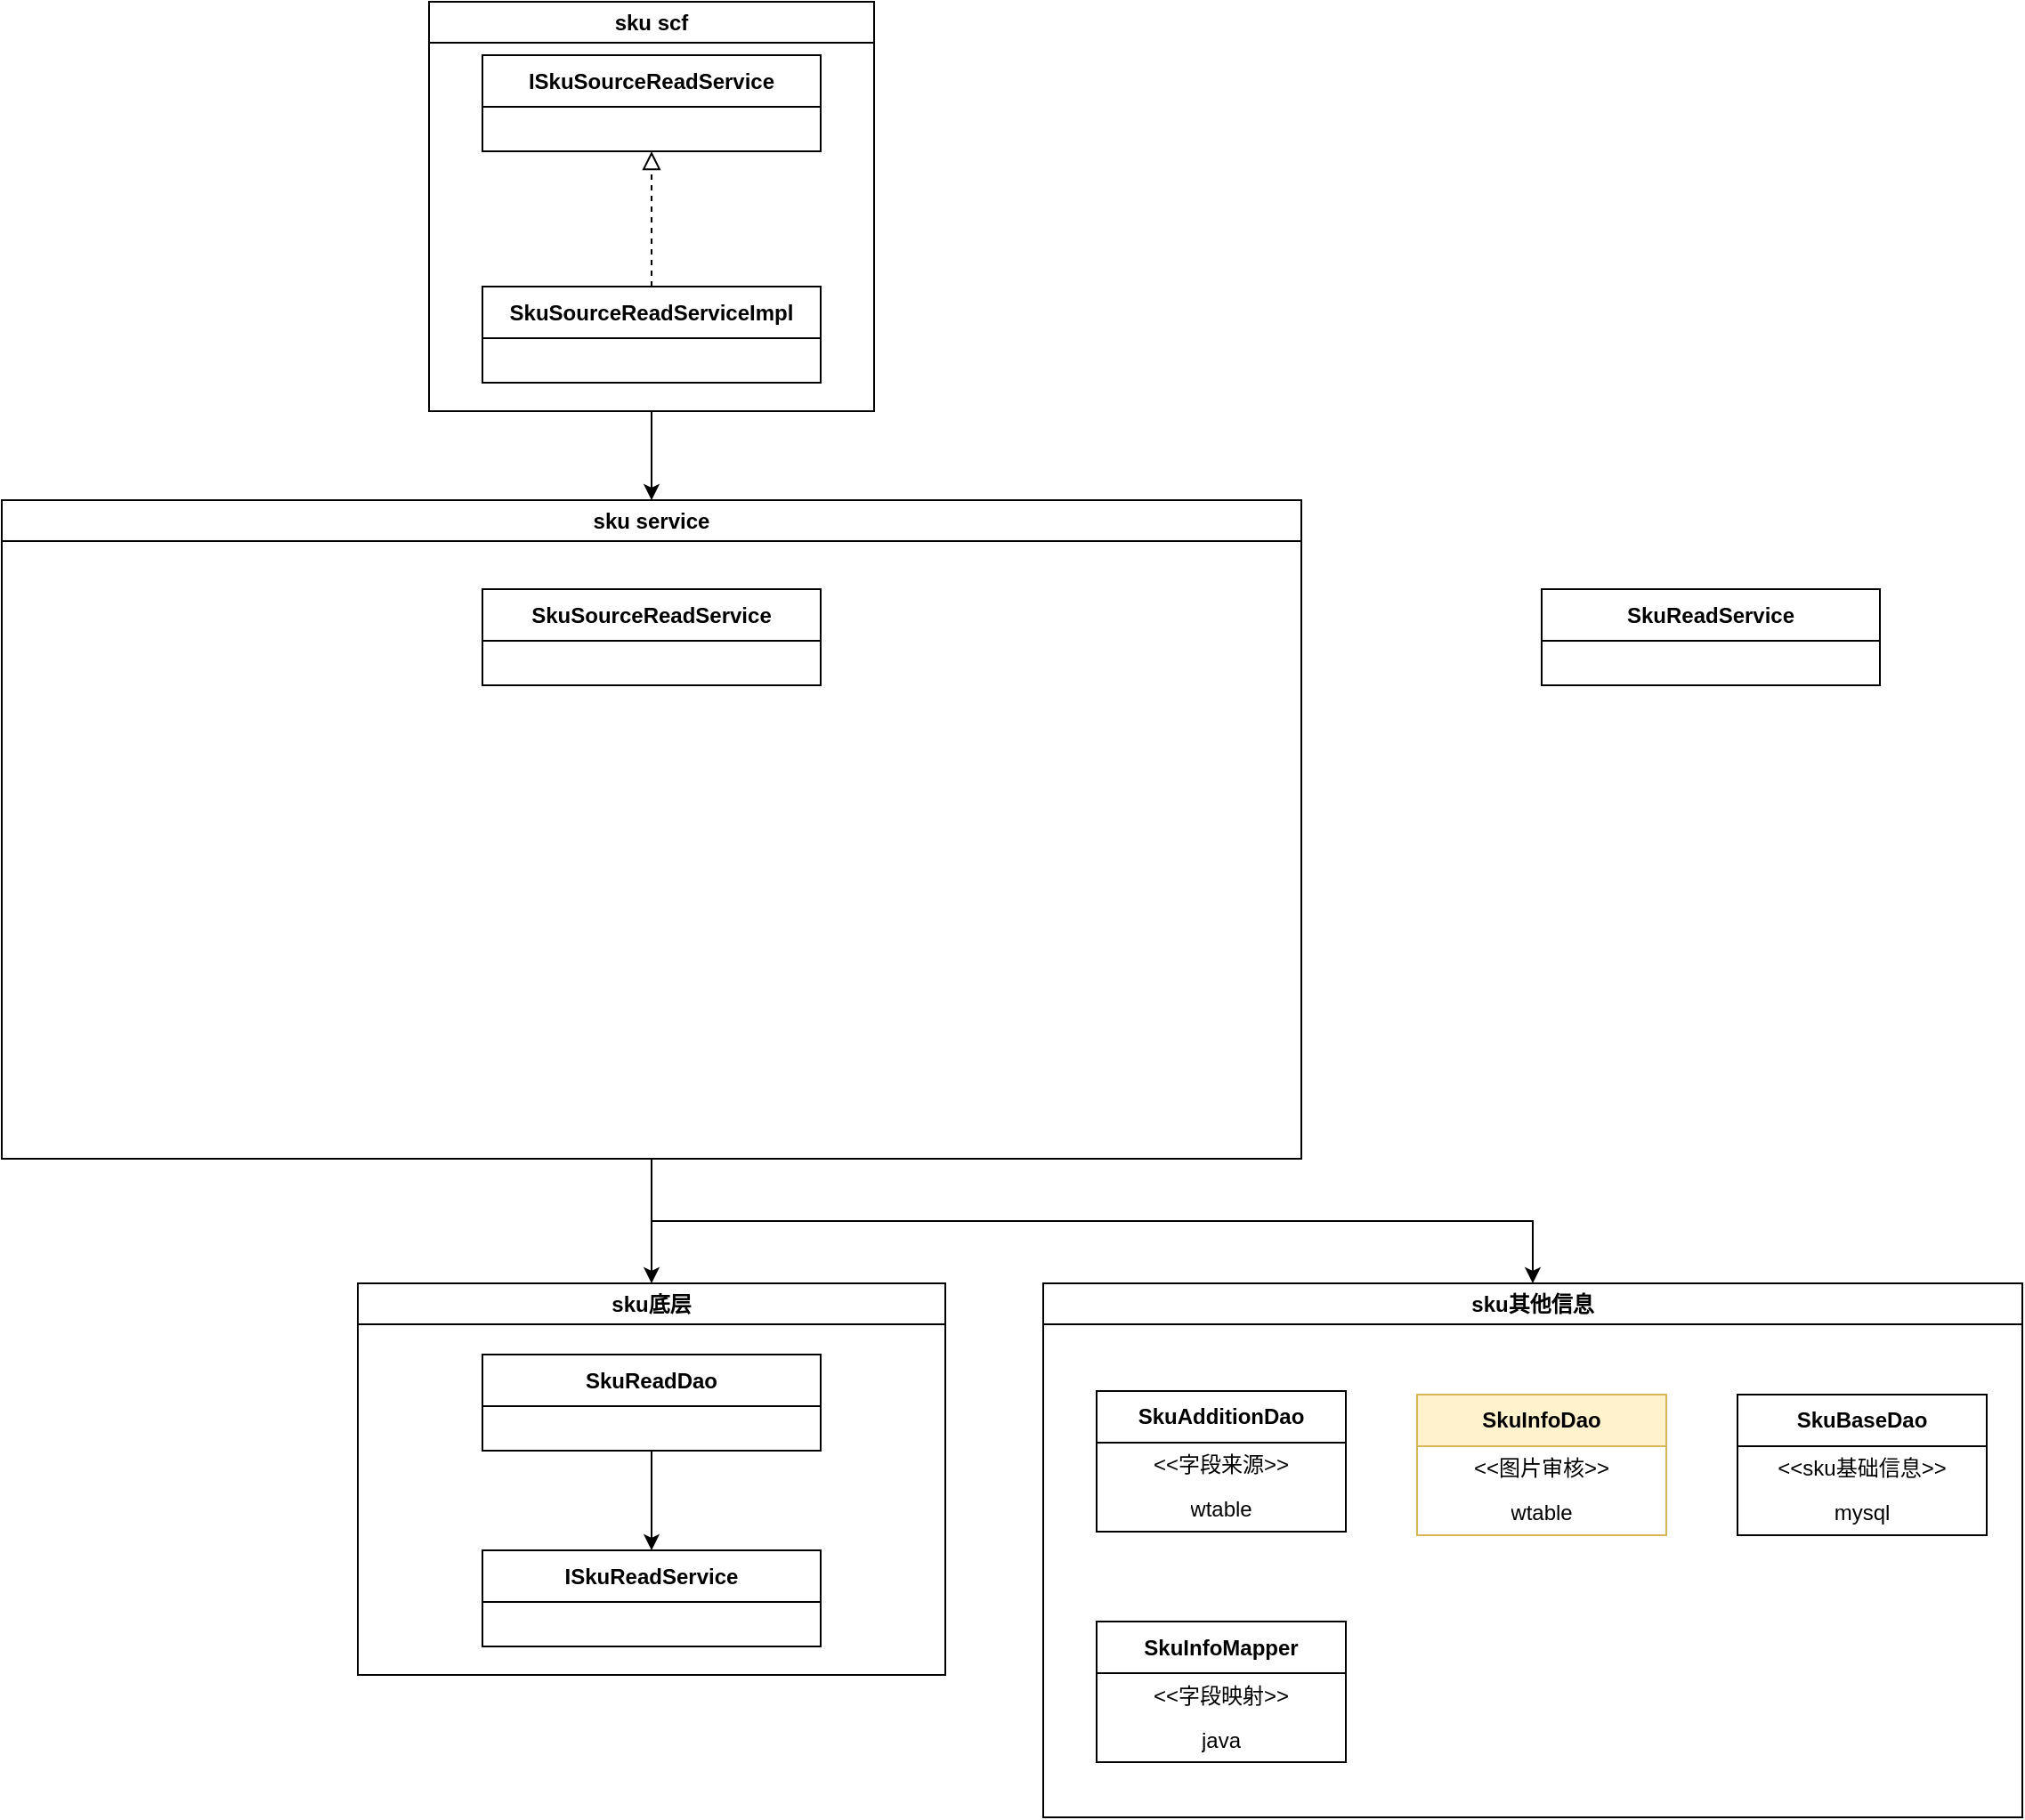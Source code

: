<mxfile version="21.1.2" type="github">
  <diagram name="第 1 页" id="BndNgIJzRDe3G5UoNYTP">
    <mxGraphModel dx="2121" dy="2105" grid="1" gridSize="10" guides="1" tooltips="1" connect="1" arrows="1" fold="1" page="1" pageScale="1" pageWidth="827" pageHeight="1169" math="0" shadow="0">
      <root>
        <mxCell id="0" />
        <mxCell id="1" parent="0" />
        <mxCell id="i1syKJWaKquGhpQjHUvx-15" value="sku底层" style="swimlane;whiteSpace=wrap;html=1;" vertex="1" parent="1">
          <mxGeometry x="15" y="530" width="330" height="220" as="geometry" />
        </mxCell>
        <mxCell id="i1syKJWaKquGhpQjHUvx-11" value="SkuReadDao" style="swimlane;fontStyle=1;align=center;verticalAlign=middle;childLayout=stackLayout;horizontal=1;startSize=29;horizontalStack=0;resizeParent=1;resizeParentMax=0;resizeLast=0;collapsible=0;marginBottom=0;html=1;whiteSpace=wrap;" vertex="1" parent="i1syKJWaKquGhpQjHUvx-15">
          <mxGeometry x="70" y="40" width="190" height="54" as="geometry" />
        </mxCell>
        <mxCell id="i1syKJWaKquGhpQjHUvx-13" value="ISkuReadService" style="swimlane;fontStyle=1;align=center;verticalAlign=middle;childLayout=stackLayout;horizontal=1;startSize=29;horizontalStack=0;resizeParent=1;resizeParentMax=0;resizeLast=0;collapsible=0;marginBottom=0;html=1;whiteSpace=wrap;" vertex="1" parent="i1syKJWaKquGhpQjHUvx-15">
          <mxGeometry x="70" y="150" width="190" height="54" as="geometry" />
        </mxCell>
        <mxCell id="i1syKJWaKquGhpQjHUvx-14" style="edgeStyle=orthogonalEdgeStyle;rounded=0;orthogonalLoop=1;jettySize=auto;html=1;entryX=0.5;entryY=0;entryDx=0;entryDy=0;" edge="1" parent="i1syKJWaKquGhpQjHUvx-15" source="i1syKJWaKquGhpQjHUvx-11" target="i1syKJWaKquGhpQjHUvx-13">
          <mxGeometry relative="1" as="geometry" />
        </mxCell>
        <mxCell id="i1syKJWaKquGhpQjHUvx-21" style="edgeStyle=orthogonalEdgeStyle;rounded=0;orthogonalLoop=1;jettySize=auto;html=1;entryX=0.5;entryY=0;entryDx=0;entryDy=0;" edge="1" parent="1" source="i1syKJWaKquGhpQjHUvx-16" target="i1syKJWaKquGhpQjHUvx-20">
          <mxGeometry relative="1" as="geometry" />
        </mxCell>
        <mxCell id="i1syKJWaKquGhpQjHUvx-16" value="sku scf" style="swimlane;whiteSpace=wrap;html=1;" vertex="1" parent="1">
          <mxGeometry x="55" y="-190" width="250" height="230" as="geometry" />
        </mxCell>
        <mxCell id="i1syKJWaKquGhpQjHUvx-3" value="ISkuSourceReadService" style="swimlane;fontStyle=1;align=center;verticalAlign=middle;childLayout=stackLayout;horizontal=1;startSize=29;horizontalStack=0;resizeParent=1;resizeParentMax=0;resizeLast=0;collapsible=0;marginBottom=0;html=1;whiteSpace=wrap;" vertex="1" parent="i1syKJWaKquGhpQjHUvx-16">
          <mxGeometry x="30" y="30" width="190" height="54" as="geometry" />
        </mxCell>
        <mxCell id="i1syKJWaKquGhpQjHUvx-6" value="SkuSourceReadServiceImpl" style="swimlane;fontStyle=1;align=center;verticalAlign=middle;childLayout=stackLayout;horizontal=1;startSize=29;horizontalStack=0;resizeParent=1;resizeParentMax=0;resizeLast=0;collapsible=0;marginBottom=0;html=1;whiteSpace=wrap;" vertex="1" parent="i1syKJWaKquGhpQjHUvx-16">
          <mxGeometry x="30" y="160" width="190" height="54" as="geometry" />
        </mxCell>
        <mxCell id="i1syKJWaKquGhpQjHUvx-10" value="" style="endArrow=block;startArrow=none;endFill=0;startFill=0;endSize=8;html=1;verticalAlign=bottom;dashed=1;labelBackgroundColor=none;rounded=0;exitX=0.5;exitY=0;exitDx=0;exitDy=0;" edge="1" parent="i1syKJWaKquGhpQjHUvx-16" source="i1syKJWaKquGhpQjHUvx-6">
          <mxGeometry width="160" relative="1" as="geometry">
            <mxPoint x="130" y="130" as="sourcePoint" />
            <mxPoint x="125" y="84" as="targetPoint" />
          </mxGeometry>
        </mxCell>
        <mxCell id="i1syKJWaKquGhpQjHUvx-22" style="edgeStyle=orthogonalEdgeStyle;rounded=0;orthogonalLoop=1;jettySize=auto;html=1;entryX=0.5;entryY=0;entryDx=0;entryDy=0;" edge="1" parent="1" source="i1syKJWaKquGhpQjHUvx-20" target="i1syKJWaKquGhpQjHUvx-15">
          <mxGeometry relative="1" as="geometry" />
        </mxCell>
        <mxCell id="i1syKJWaKquGhpQjHUvx-43" style="edgeStyle=orthogonalEdgeStyle;rounded=0;orthogonalLoop=1;jettySize=auto;html=1;entryX=0.5;entryY=0;entryDx=0;entryDy=0;" edge="1" parent="1" source="i1syKJWaKquGhpQjHUvx-20" target="i1syKJWaKquGhpQjHUvx-32">
          <mxGeometry relative="1" as="geometry" />
        </mxCell>
        <mxCell id="i1syKJWaKquGhpQjHUvx-20" value="sku service" style="swimlane;whiteSpace=wrap;html=1;" vertex="1" parent="1">
          <mxGeometry x="-185" y="90" width="730" height="370" as="geometry" />
        </mxCell>
        <mxCell id="i1syKJWaKquGhpQjHUvx-17" value="SkuSourceReadService" style="swimlane;fontStyle=1;align=center;verticalAlign=middle;childLayout=stackLayout;horizontal=1;startSize=29;horizontalStack=0;resizeParent=1;resizeParentMax=0;resizeLast=0;collapsible=0;marginBottom=0;html=1;whiteSpace=wrap;" vertex="1" parent="i1syKJWaKquGhpQjHUvx-20">
          <mxGeometry x="270" y="50" width="190" height="54" as="geometry" />
        </mxCell>
        <mxCell id="i1syKJWaKquGhpQjHUvx-32" value="sku其他信息" style="swimlane;whiteSpace=wrap;html=1;" vertex="1" parent="1">
          <mxGeometry x="400" y="530" width="550" height="300" as="geometry">
            <mxRectangle x="400" y="530" width="110" height="30" as="alternateBounds" />
          </mxGeometry>
        </mxCell>
        <mxCell id="i1syKJWaKquGhpQjHUvx-26" value="SkuAdditionDao" style="swimlane;fontStyle=1;align=center;verticalAlign=middle;childLayout=stackLayout;horizontal=1;startSize=29;horizontalStack=0;resizeParent=1;resizeParentMax=0;resizeLast=0;collapsible=0;marginBottom=0;html=1;whiteSpace=wrap;" vertex="1" parent="i1syKJWaKquGhpQjHUvx-32">
          <mxGeometry x="30" y="60.5" width="140" height="79" as="geometry" />
        </mxCell>
        <mxCell id="i1syKJWaKquGhpQjHUvx-27" value="&amp;lt;&amp;lt;字段来源&amp;gt;&amp;gt;" style="text;html=1;strokeColor=none;fillColor=none;align=center;verticalAlign=middle;spacingLeft=4;spacingRight=4;overflow=hidden;rotatable=0;points=[[0,0.5],[1,0.5]];portConstraint=eastwest;whiteSpace=wrap;" vertex="1" parent="i1syKJWaKquGhpQjHUvx-26">
          <mxGeometry y="29" width="140" height="25" as="geometry" />
        </mxCell>
        <mxCell id="i1syKJWaKquGhpQjHUvx-31" value="wtable" style="text;html=1;strokeColor=none;fillColor=none;align=center;verticalAlign=middle;spacingLeft=4;spacingRight=4;overflow=hidden;rotatable=0;points=[[0,0.5],[1,0.5]];portConstraint=eastwest;whiteSpace=wrap;" vertex="1" parent="i1syKJWaKquGhpQjHUvx-26">
          <mxGeometry y="54" width="140" height="25" as="geometry" />
        </mxCell>
        <mxCell id="i1syKJWaKquGhpQjHUvx-33" value="SkuInfoDao" style="swimlane;fontStyle=1;align=center;verticalAlign=middle;childLayout=stackLayout;horizontal=1;startSize=29;horizontalStack=0;resizeParent=1;resizeParentMax=0;resizeLast=0;collapsible=0;marginBottom=0;html=1;whiteSpace=wrap;fillColor=#fff2cc;strokeColor=#d6b656;" vertex="1" parent="i1syKJWaKquGhpQjHUvx-32">
          <mxGeometry x="210" y="62.5" width="140" height="79" as="geometry" />
        </mxCell>
        <mxCell id="i1syKJWaKquGhpQjHUvx-34" value="&amp;lt;&amp;lt;图片审核&amp;gt;&amp;gt;" style="text;html=1;strokeColor=none;fillColor=none;align=center;verticalAlign=middle;spacingLeft=4;spacingRight=4;overflow=hidden;rotatable=0;points=[[0,0.5],[1,0.5]];portConstraint=eastwest;whiteSpace=wrap;" vertex="1" parent="i1syKJWaKquGhpQjHUvx-33">
          <mxGeometry y="29" width="140" height="25" as="geometry" />
        </mxCell>
        <mxCell id="i1syKJWaKquGhpQjHUvx-35" value="wtable" style="text;html=1;strokeColor=none;fillColor=none;align=center;verticalAlign=middle;spacingLeft=4;spacingRight=4;overflow=hidden;rotatable=0;points=[[0,0.5],[1,0.5]];portConstraint=eastwest;whiteSpace=wrap;" vertex="1" parent="i1syKJWaKquGhpQjHUvx-33">
          <mxGeometry y="54" width="140" height="25" as="geometry" />
        </mxCell>
        <mxCell id="i1syKJWaKquGhpQjHUvx-37" value="SkuBaseDao" style="swimlane;fontStyle=1;align=center;verticalAlign=middle;childLayout=stackLayout;horizontal=1;startSize=29;horizontalStack=0;resizeParent=1;resizeParentMax=0;resizeLast=0;collapsible=0;marginBottom=0;html=1;whiteSpace=wrap;" vertex="1" parent="i1syKJWaKquGhpQjHUvx-32">
          <mxGeometry x="390" y="62.5" width="140" height="79" as="geometry" />
        </mxCell>
        <mxCell id="i1syKJWaKquGhpQjHUvx-38" value="&amp;lt;&amp;lt;sku基础信息&amp;gt;&amp;gt;" style="text;html=1;strokeColor=none;fillColor=none;align=center;verticalAlign=middle;spacingLeft=4;spacingRight=4;overflow=hidden;rotatable=0;points=[[0,0.5],[1,0.5]];portConstraint=eastwest;whiteSpace=wrap;" vertex="1" parent="i1syKJWaKquGhpQjHUvx-37">
          <mxGeometry y="29" width="140" height="25" as="geometry" />
        </mxCell>
        <mxCell id="i1syKJWaKquGhpQjHUvx-39" value="mysql" style="text;html=1;strokeColor=none;fillColor=none;align=center;verticalAlign=middle;spacingLeft=4;spacingRight=4;overflow=hidden;rotatable=0;points=[[0,0.5],[1,0.5]];portConstraint=eastwest;whiteSpace=wrap;" vertex="1" parent="i1syKJWaKquGhpQjHUvx-37">
          <mxGeometry y="54" width="140" height="25" as="geometry" />
        </mxCell>
        <mxCell id="i1syKJWaKquGhpQjHUvx-40" value="SkuInfoMapper" style="swimlane;fontStyle=1;align=center;verticalAlign=middle;childLayout=stackLayout;horizontal=1;startSize=29;horizontalStack=0;resizeParent=1;resizeParentMax=0;resizeLast=0;collapsible=0;marginBottom=0;html=1;whiteSpace=wrap;" vertex="1" parent="i1syKJWaKquGhpQjHUvx-32">
          <mxGeometry x="30" y="190" width="140" height="79" as="geometry" />
        </mxCell>
        <mxCell id="i1syKJWaKquGhpQjHUvx-41" value="&amp;lt;&amp;lt;字段映射&amp;gt;&amp;gt;" style="text;html=1;strokeColor=none;fillColor=none;align=center;verticalAlign=middle;spacingLeft=4;spacingRight=4;overflow=hidden;rotatable=0;points=[[0,0.5],[1,0.5]];portConstraint=eastwest;whiteSpace=wrap;" vertex="1" parent="i1syKJWaKquGhpQjHUvx-40">
          <mxGeometry y="29" width="140" height="25" as="geometry" />
        </mxCell>
        <mxCell id="i1syKJWaKquGhpQjHUvx-42" value="java" style="text;html=1;strokeColor=none;fillColor=none;align=center;verticalAlign=middle;spacingLeft=4;spacingRight=4;overflow=hidden;rotatable=0;points=[[0,0.5],[1,0.5]];portConstraint=eastwest;whiteSpace=wrap;" vertex="1" parent="i1syKJWaKquGhpQjHUvx-40">
          <mxGeometry y="54" width="140" height="25" as="geometry" />
        </mxCell>
        <mxCell id="i1syKJWaKquGhpQjHUvx-36" value="SkuReadService" style="swimlane;fontStyle=1;align=center;verticalAlign=middle;childLayout=stackLayout;horizontal=1;startSize=29;horizontalStack=0;resizeParent=1;resizeParentMax=0;resizeLast=0;collapsible=0;marginBottom=0;html=1;whiteSpace=wrap;" vertex="1" parent="1">
          <mxGeometry x="680" y="140" width="190" height="54" as="geometry" />
        </mxCell>
      </root>
    </mxGraphModel>
  </diagram>
</mxfile>
